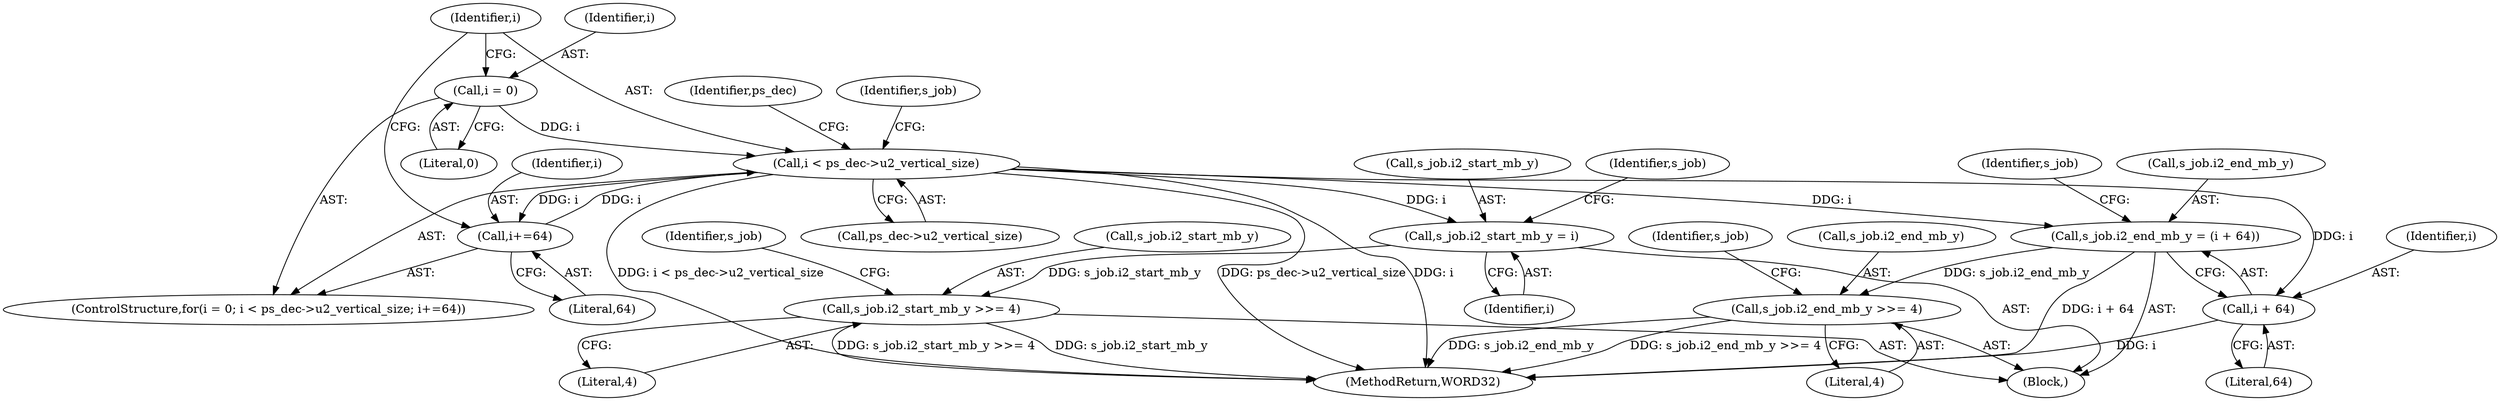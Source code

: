 digraph "0_Android_ba604d336b40fd4bde1622f64d67135bdbd61301_0@pointer" {
"1000458" [label="(Call,i < ps_dec->u2_vertical_size)"];
"1000463" [label="(Call,i+=64)"];
"1000458" [label="(Call,i < ps_dec->u2_vertical_size)"];
"1000455" [label="(Call,i = 0)"];
"1000469" [label="(Call,s_job.i2_start_mb_y = i)"];
"1000474" [label="(Call,s_job.i2_start_mb_y >>= 4)"];
"1000479" [label="(Call,s_job.i2_end_mb_y = (i + 64))"];
"1000486" [label="(Call,s_job.i2_end_mb_y >>= 4)"];
"1000483" [label="(Call,i + 64)"];
"1000490" [label="(Literal,4)"];
"1000457" [label="(Literal,0)"];
"1000470" [label="(Call,s_job.i2_start_mb_y)"];
"1000480" [label="(Call,s_job.i2_end_mb_y)"];
"1000484" [label="(Identifier,i)"];
"1000459" [label="(Identifier,i)"];
"1000469" [label="(Call,s_job.i2_start_mb_y = i)"];
"1000486" [label="(Call,s_job.i2_end_mb_y >>= 4)"];
"1000493" [label="(Identifier,s_job)"];
"1000485" [label="(Literal,64)"];
"1000545" [label="(MethodReturn,WORD32)"];
"1000458" [label="(Call,i < ps_dec->u2_vertical_size)"];
"1000521" [label="(Identifier,ps_dec)"];
"1000454" [label="(ControlStructure,for(i = 0; i < ps_dec->u2_vertical_size; i+=64))"];
"1000465" [label="(Literal,64)"];
"1000483" [label="(Call,i + 64)"];
"1000460" [label="(Call,ps_dec->u2_vertical_size)"];
"1000487" [label="(Call,s_job.i2_end_mb_y)"];
"1000478" [label="(Literal,4)"];
"1000471" [label="(Identifier,s_job)"];
"1000466" [label="(Block,)"];
"1000464" [label="(Identifier,i)"];
"1000473" [label="(Identifier,i)"];
"1000455" [label="(Call,i = 0)"];
"1000476" [label="(Identifier,s_job)"];
"1000456" [label="(Identifier,i)"];
"1000474" [label="(Call,s_job.i2_start_mb_y >>= 4)"];
"1000475" [label="(Call,s_job.i2_start_mb_y)"];
"1000488" [label="(Identifier,s_job)"];
"1000481" [label="(Identifier,s_job)"];
"1000479" [label="(Call,s_job.i2_end_mb_y = (i + 64))"];
"1000463" [label="(Call,i+=64)"];
"1000458" -> "1000454"  [label="AST: "];
"1000458" -> "1000460"  [label="CFG: "];
"1000459" -> "1000458"  [label="AST: "];
"1000460" -> "1000458"  [label="AST: "];
"1000471" -> "1000458"  [label="CFG: "];
"1000521" -> "1000458"  [label="CFG: "];
"1000458" -> "1000545"  [label="DDG: ps_dec->u2_vertical_size"];
"1000458" -> "1000545"  [label="DDG: i"];
"1000458" -> "1000545"  [label="DDG: i < ps_dec->u2_vertical_size"];
"1000463" -> "1000458"  [label="DDG: i"];
"1000455" -> "1000458"  [label="DDG: i"];
"1000458" -> "1000463"  [label="DDG: i"];
"1000458" -> "1000469"  [label="DDG: i"];
"1000458" -> "1000479"  [label="DDG: i"];
"1000458" -> "1000483"  [label="DDG: i"];
"1000463" -> "1000454"  [label="AST: "];
"1000463" -> "1000465"  [label="CFG: "];
"1000464" -> "1000463"  [label="AST: "];
"1000465" -> "1000463"  [label="AST: "];
"1000459" -> "1000463"  [label="CFG: "];
"1000455" -> "1000454"  [label="AST: "];
"1000455" -> "1000457"  [label="CFG: "];
"1000456" -> "1000455"  [label="AST: "];
"1000457" -> "1000455"  [label="AST: "];
"1000459" -> "1000455"  [label="CFG: "];
"1000469" -> "1000466"  [label="AST: "];
"1000469" -> "1000473"  [label="CFG: "];
"1000470" -> "1000469"  [label="AST: "];
"1000473" -> "1000469"  [label="AST: "];
"1000476" -> "1000469"  [label="CFG: "];
"1000469" -> "1000474"  [label="DDG: s_job.i2_start_mb_y"];
"1000474" -> "1000466"  [label="AST: "];
"1000474" -> "1000478"  [label="CFG: "];
"1000475" -> "1000474"  [label="AST: "];
"1000478" -> "1000474"  [label="AST: "];
"1000481" -> "1000474"  [label="CFG: "];
"1000474" -> "1000545"  [label="DDG: s_job.i2_start_mb_y >>= 4"];
"1000474" -> "1000545"  [label="DDG: s_job.i2_start_mb_y"];
"1000479" -> "1000466"  [label="AST: "];
"1000479" -> "1000483"  [label="CFG: "];
"1000480" -> "1000479"  [label="AST: "];
"1000483" -> "1000479"  [label="AST: "];
"1000488" -> "1000479"  [label="CFG: "];
"1000479" -> "1000545"  [label="DDG: i + 64"];
"1000479" -> "1000486"  [label="DDG: s_job.i2_end_mb_y"];
"1000486" -> "1000466"  [label="AST: "];
"1000486" -> "1000490"  [label="CFG: "];
"1000487" -> "1000486"  [label="AST: "];
"1000490" -> "1000486"  [label="AST: "];
"1000493" -> "1000486"  [label="CFG: "];
"1000486" -> "1000545"  [label="DDG: s_job.i2_end_mb_y >>= 4"];
"1000486" -> "1000545"  [label="DDG: s_job.i2_end_mb_y"];
"1000483" -> "1000485"  [label="CFG: "];
"1000484" -> "1000483"  [label="AST: "];
"1000485" -> "1000483"  [label="AST: "];
"1000483" -> "1000545"  [label="DDG: i"];
}
